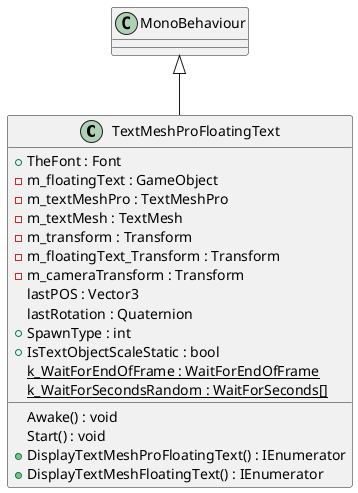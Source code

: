 @startuml
class TextMeshProFloatingText {
    + TheFont : Font
    - m_floatingText : GameObject
    - m_textMeshPro : TextMeshPro
    - m_textMesh : TextMesh
    - m_transform : Transform
    - m_floatingText_Transform : Transform
    - m_cameraTransform : Transform
    lastPOS : Vector3
    lastRotation : Quaternion
    + SpawnType : int
    + IsTextObjectScaleStatic : bool
    {static} k_WaitForEndOfFrame : WaitForEndOfFrame
    {static} k_WaitForSecondsRandom : WaitForSeconds[]
    Awake() : void
    Start() : void
    + DisplayTextMeshProFloatingText() : IEnumerator
    + DisplayTextMeshFloatingText() : IEnumerator
}
MonoBehaviour <|-- TextMeshProFloatingText
@enduml
